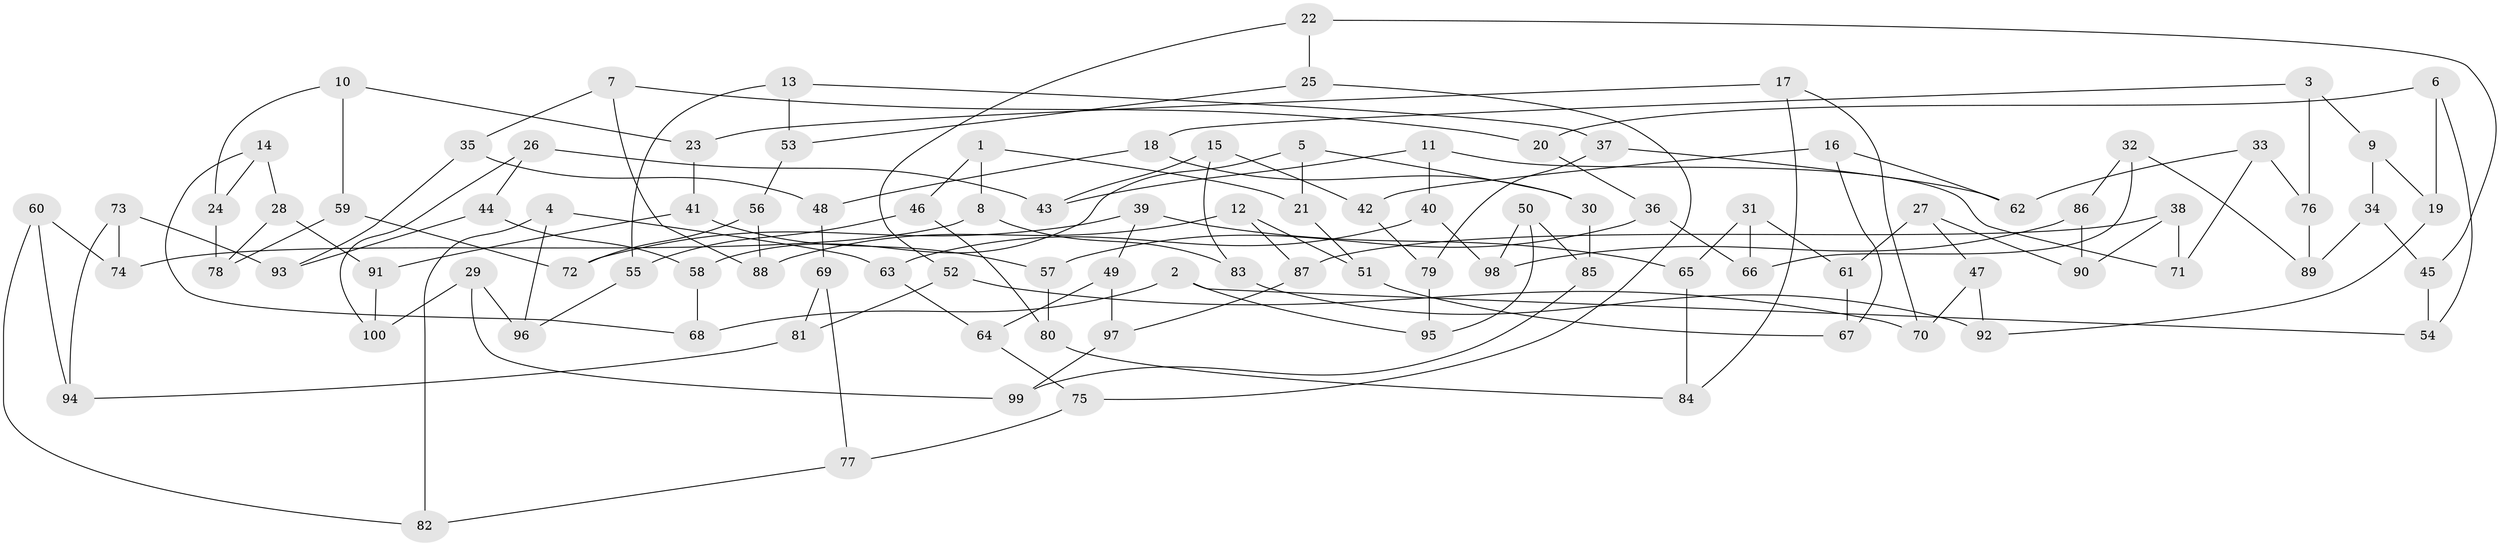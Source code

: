 // Generated by graph-tools (version 1.1) at 2025/39/02/21/25 10:39:00]
// undirected, 100 vertices, 150 edges
graph export_dot {
graph [start="1"]
  node [color=gray90,style=filled];
  1;
  2;
  3;
  4;
  5;
  6;
  7;
  8;
  9;
  10;
  11;
  12;
  13;
  14;
  15;
  16;
  17;
  18;
  19;
  20;
  21;
  22;
  23;
  24;
  25;
  26;
  27;
  28;
  29;
  30;
  31;
  32;
  33;
  34;
  35;
  36;
  37;
  38;
  39;
  40;
  41;
  42;
  43;
  44;
  45;
  46;
  47;
  48;
  49;
  50;
  51;
  52;
  53;
  54;
  55;
  56;
  57;
  58;
  59;
  60;
  61;
  62;
  63;
  64;
  65;
  66;
  67;
  68;
  69;
  70;
  71;
  72;
  73;
  74;
  75;
  76;
  77;
  78;
  79;
  80;
  81;
  82;
  83;
  84;
  85;
  86;
  87;
  88;
  89;
  90;
  91;
  92;
  93;
  94;
  95;
  96;
  97;
  98;
  99;
  100;
  1 -- 8;
  1 -- 46;
  1 -- 21;
  2 -- 68;
  2 -- 54;
  2 -- 95;
  3 -- 18;
  3 -- 76;
  3 -- 9;
  4 -- 96;
  4 -- 82;
  4 -- 63;
  5 -- 58;
  5 -- 30;
  5 -- 21;
  6 -- 20;
  6 -- 54;
  6 -- 19;
  7 -- 20;
  7 -- 88;
  7 -- 35;
  8 -- 74;
  8 -- 83;
  9 -- 19;
  9 -- 34;
  10 -- 59;
  10 -- 23;
  10 -- 24;
  11 -- 71;
  11 -- 43;
  11 -- 40;
  12 -- 88;
  12 -- 51;
  12 -- 87;
  13 -- 37;
  13 -- 53;
  13 -- 55;
  14 -- 28;
  14 -- 68;
  14 -- 24;
  15 -- 42;
  15 -- 83;
  15 -- 43;
  16 -- 42;
  16 -- 67;
  16 -- 62;
  17 -- 70;
  17 -- 23;
  17 -- 84;
  18 -- 30;
  18 -- 48;
  19 -- 92;
  20 -- 36;
  21 -- 51;
  22 -- 52;
  22 -- 25;
  22 -- 45;
  23 -- 41;
  24 -- 78;
  25 -- 53;
  25 -- 75;
  26 -- 43;
  26 -- 100;
  26 -- 44;
  27 -- 61;
  27 -- 47;
  27 -- 90;
  28 -- 78;
  28 -- 91;
  29 -- 99;
  29 -- 100;
  29 -- 96;
  30 -- 85;
  31 -- 61;
  31 -- 65;
  31 -- 66;
  32 -- 86;
  32 -- 89;
  32 -- 66;
  33 -- 62;
  33 -- 71;
  33 -- 76;
  34 -- 45;
  34 -- 89;
  35 -- 93;
  35 -- 48;
  36 -- 66;
  36 -- 57;
  37 -- 62;
  37 -- 79;
  38 -- 87;
  38 -- 90;
  38 -- 71;
  39 -- 72;
  39 -- 65;
  39 -- 49;
  40 -- 98;
  40 -- 63;
  41 -- 91;
  41 -- 57;
  42 -- 79;
  44 -- 93;
  44 -- 58;
  45 -- 54;
  46 -- 80;
  46 -- 55;
  47 -- 70;
  47 -- 92;
  48 -- 69;
  49 -- 97;
  49 -- 64;
  50 -- 85;
  50 -- 95;
  50 -- 98;
  51 -- 67;
  52 -- 70;
  52 -- 81;
  53 -- 56;
  55 -- 96;
  56 -- 88;
  56 -- 72;
  57 -- 80;
  58 -- 68;
  59 -- 78;
  59 -- 72;
  60 -- 74;
  60 -- 94;
  60 -- 82;
  61 -- 67;
  63 -- 64;
  64 -- 75;
  65 -- 84;
  69 -- 81;
  69 -- 77;
  73 -- 74;
  73 -- 93;
  73 -- 94;
  75 -- 77;
  76 -- 89;
  77 -- 82;
  79 -- 95;
  80 -- 84;
  81 -- 94;
  83 -- 92;
  85 -- 99;
  86 -- 98;
  86 -- 90;
  87 -- 97;
  91 -- 100;
  97 -- 99;
}
